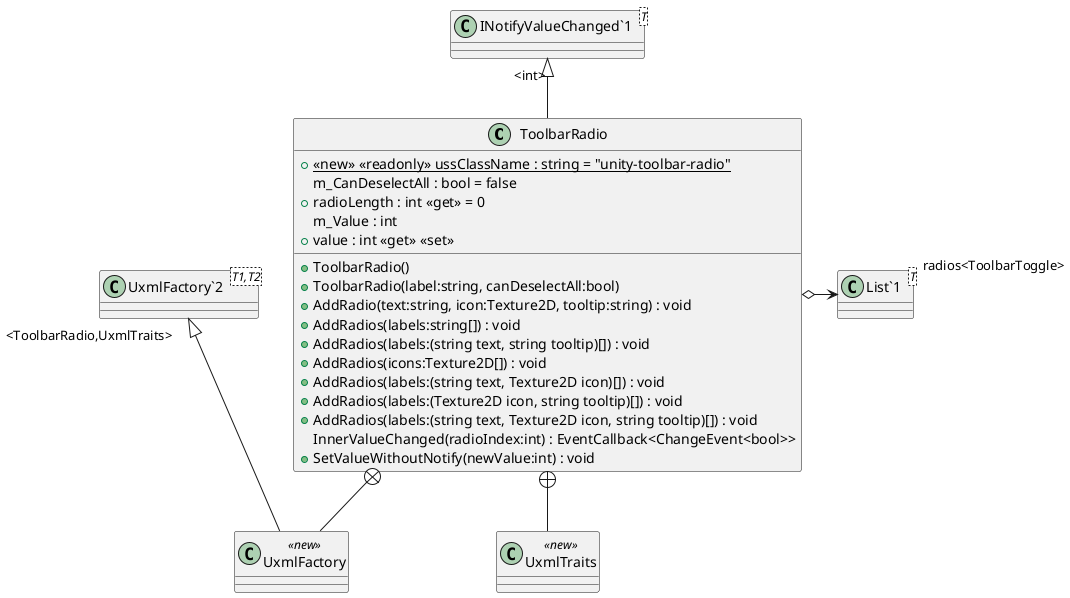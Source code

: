@startuml
class ToolbarRadio {
    + <<new>> {static} <<readonly>> ussClassName : string = "unity-toolbar-radio"
    m_CanDeselectAll : bool = false
    + radioLength : int <<get>> = 0
    m_Value : int
    + value : int <<get>> <<set>>
    + ToolbarRadio()
    + ToolbarRadio(label:string, canDeselectAll:bool)
    + AddRadio(text:string, icon:Texture2D, tooltip:string) : void
    + AddRadios(labels:string[]) : void
    + AddRadios(labels:(string text, string tooltip)[]) : void
    + AddRadios(icons:Texture2D[]) : void
    + AddRadios(labels:(string text, Texture2D icon)[]) : void
    + AddRadios(labels:(Texture2D icon, string tooltip)[]) : void
    + AddRadios(labels:(string text, Texture2D icon, string tooltip)[]) : void
    InnerValueChanged(radioIndex:int) : EventCallback<ChangeEvent<bool>>
    + SetValueWithoutNotify(newValue:int) : void
}
class "INotifyValueChanged`1"<T> {
}
class UxmlFactory <<new>> {
}
class UxmlTraits <<new>> {
}
class "List`1"<T> {
}
class "UxmlFactory`2"<T1,T2> {
}
"INotifyValueChanged`1" "<int>" <|-- ToolbarRadio
ToolbarRadio o-> "radios<ToolbarToggle>" "List`1"
ToolbarRadio +-- UxmlFactory
"UxmlFactory`2" "<ToolbarRadio,UxmlTraits>" <|-- UxmlFactory
ToolbarRadio +-- UxmlTraits
@enduml
